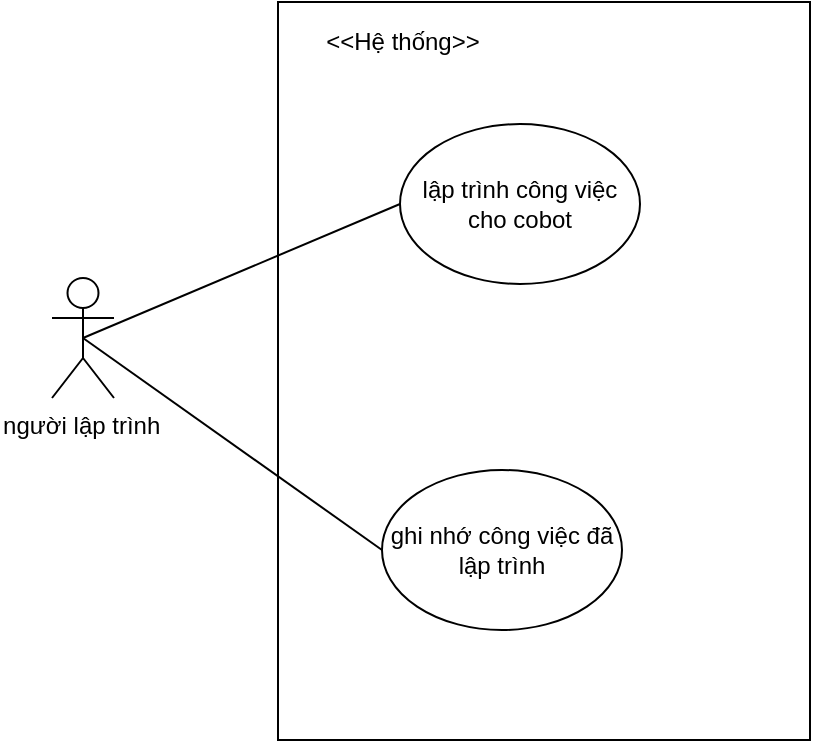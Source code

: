 <mxfile version="24.6.2" type="github" pages="8">
  <diagram name="Page-1" id="2YBvvXClWsGukQMizWep">
    <mxGraphModel dx="1605" dy="755" grid="0" gridSize="10" guides="1" tooltips="1" connect="1" arrows="1" fold="1" page="1" pageScale="1" pageWidth="850" pageHeight="1100" math="0" shadow="0">
      <root>
        <mxCell id="0" />
        <mxCell id="1" parent="0" />
        <mxCell id="hXjybL0jUk6PWmnpM2qI-4" value="người lập trình&amp;nbsp;" style="shape=umlActor;verticalLabelPosition=bottom;verticalAlign=top;html=1;outlineConnect=0;" parent="1" vertex="1">
          <mxGeometry x="65" y="382" width="31" height="60" as="geometry" />
        </mxCell>
        <mxCell id="hXjybL0jUk6PWmnpM2qI-5" value="" style="rounded=0;whiteSpace=wrap;html=1;align=center;" parent="1" vertex="1">
          <mxGeometry x="178" y="244" width="266" height="369" as="geometry" />
        </mxCell>
        <mxCell id="pYMw6zasPmkHcfH62pKC-2" value="lập trình công việc cho cobot" style="ellipse;whiteSpace=wrap;html=1;" parent="1" vertex="1">
          <mxGeometry x="239" y="305" width="120" height="80" as="geometry" />
        </mxCell>
        <mxCell id="pYMw6zasPmkHcfH62pKC-11" value="" style="endArrow=none;html=1;rounded=0;exitX=0.5;exitY=0.5;exitDx=0;exitDy=0;exitPerimeter=0;entryX=0;entryY=0.5;entryDx=0;entryDy=0;" parent="1" source="hXjybL0jUk6PWmnpM2qI-4" target="pYMw6zasPmkHcfH62pKC-2" edge="1">
          <mxGeometry width="50" height="50" relative="1" as="geometry">
            <mxPoint x="420" y="471" as="sourcePoint" />
            <mxPoint x="470" y="421" as="targetPoint" />
          </mxGeometry>
        </mxCell>
        <mxCell id="pjVCpqBAzNqDHtUQDjJY-2" value="ghi nhớ công việc đã lập trình" style="ellipse;whiteSpace=wrap;html=1;" parent="1" vertex="1">
          <mxGeometry x="230" y="478" width="120" height="80" as="geometry" />
        </mxCell>
        <mxCell id="27u2sb1nqppd5aEIrnes-1" value="&amp;lt;&amp;lt;Hệ thống&amp;gt;&amp;gt;" style="text;html=1;align=center;verticalAlign=middle;whiteSpace=wrap;rounded=0;" parent="1" vertex="1">
          <mxGeometry x="184" y="249" width="113" height="30" as="geometry" />
        </mxCell>
        <mxCell id="27u2sb1nqppd5aEIrnes-2" value="" style="endArrow=none;html=1;rounded=0;entryX=0;entryY=0.5;entryDx=0;entryDy=0;exitX=0.5;exitY=0.5;exitDx=0;exitDy=0;exitPerimeter=0;" parent="1" source="hXjybL0jUk6PWmnpM2qI-4" target="pjVCpqBAzNqDHtUQDjJY-2" edge="1">
          <mxGeometry width="50" height="50" relative="1" as="geometry">
            <mxPoint x="399" y="414" as="sourcePoint" />
            <mxPoint x="449" y="364" as="targetPoint" />
          </mxGeometry>
        </mxCell>
      </root>
    </mxGraphModel>
  </diagram>
  <diagram id="joWJ4uL3IOrhXwHJxvit" name="Trang-8">
    <mxGraphModel dx="1605" dy="755" grid="1" gridSize="10" guides="1" tooltips="1" connect="1" arrows="1" fold="1" page="1" pageScale="1" pageWidth="827" pageHeight="1169" math="0" shadow="0">
      <root>
        <mxCell id="0" />
        <mxCell id="1" parent="0" />
        <mxCell id="KI6iBdnNvnyT0c5WJ28N-1" value="" style="whiteSpace=wrap;html=1;aspect=fixed;" vertex="1" parent="1">
          <mxGeometry x="330" y="160" width="340" height="340" as="geometry" />
        </mxCell>
        <mxCell id="SLkCPVRlD4Z9t_Qmi3CV-1" value="Actor" style="shape=umlActor;verticalLabelPosition=bottom;verticalAlign=top;html=1;outlineConnect=0;" vertex="1" parent="1">
          <mxGeometry x="110" y="190" width="30" height="60" as="geometry" />
        </mxCell>
        <mxCell id="SLkCPVRlD4Z9t_Qmi3CV-2" value="Actor" style="shape=umlActor;verticalLabelPosition=bottom;verticalAlign=top;html=1;outlineConnect=0;" vertex="1" parent="1">
          <mxGeometry x="110" y="370" width="30" height="60" as="geometry" />
        </mxCell>
        <mxCell id="SLkCPVRlD4Z9t_Qmi3CV-3" value="Actor" style="shape=umlActor;verticalLabelPosition=bottom;verticalAlign=top;html=1;outlineConnect=0;" vertex="1" parent="1">
          <mxGeometry x="810" y="290" width="30" height="60" as="geometry" />
        </mxCell>
        <mxCell id="SLkCPVRlD4Z9t_Qmi3CV-4" value="" style="ellipse;whiteSpace=wrap;html=1;" vertex="1" parent="1">
          <mxGeometry x="380" y="360" width="120" height="80" as="geometry" />
        </mxCell>
        <mxCell id="SLkCPVRlD4Z9t_Qmi3CV-5" value="" style="ellipse;whiteSpace=wrap;html=1;" vertex="1" parent="1">
          <mxGeometry x="380" y="180" width="120" height="80" as="geometry" />
        </mxCell>
        <mxCell id="SLkCPVRlD4Z9t_Qmi3CV-6" value="" style="ellipse;whiteSpace=wrap;html=1;" vertex="1" parent="1">
          <mxGeometry x="520" y="280" width="120" height="80" as="geometry" />
        </mxCell>
        <mxCell id="SLkCPVRlD4Z9t_Qmi3CV-7" value="" style="endArrow=none;html=1;rounded=0;entryX=0;entryY=0.5;entryDx=0;entryDy=0;exitX=0.5;exitY=0.5;exitDx=0;exitDy=0;exitPerimeter=0;" edge="1" parent="1" source="SLkCPVRlD4Z9t_Qmi3CV-1" target="SLkCPVRlD4Z9t_Qmi3CV-5">
          <mxGeometry width="50" height="50" relative="1" as="geometry">
            <mxPoint x="390" y="410" as="sourcePoint" />
            <mxPoint x="440" y="360" as="targetPoint" />
          </mxGeometry>
        </mxCell>
      </root>
    </mxGraphModel>
  </diagram>
  <diagram id="SyeN9x70TTMNf2j8QBxe" name="Trang-2">
    <mxGraphModel grid="0" page="1" gridSize="10" guides="1" tooltips="1" connect="1" arrows="1" fold="1" pageScale="1" pageWidth="827" pageHeight="1169" math="0" shadow="0">
      <root>
        <mxCell id="0" />
        <mxCell id="1" parent="0" />
        <mxCell id="Lsvn1gXwGa5AXuedf-6m-18" style="edgeStyle=orthogonalEdgeStyle;rounded=0;orthogonalLoop=1;jettySize=auto;html=1;exitX=0.5;exitY=0.5;exitDx=0;exitDy=0;exitPerimeter=0;entryX=0;entryY=0.5;entryDx=0;entryDy=0;fontFamily=Helvetica;fontSize=12;fontColor=default;" parent="1" source="Lsvn1gXwGa5AXuedf-6m-1" target="Lsvn1gXwGa5AXuedf-6m-15" edge="1">
          <mxGeometry relative="1" as="geometry" />
        </mxCell>
        <mxCell id="Lsvn1gXwGa5AXuedf-6m-1" value="I/O device 1" style="shape=umlActor;verticalLabelPosition=bottom;verticalAlign=top;html=1;outlineConnect=0;" parent="1" vertex="1">
          <mxGeometry x="200" y="60" width="30" height="60" as="geometry" />
        </mxCell>
        <mxCell id="Lsvn1gXwGa5AXuedf-6m-20" style="edgeStyle=orthogonalEdgeStyle;rounded=0;orthogonalLoop=1;jettySize=auto;html=1;exitX=0.5;exitY=0.5;exitDx=0;exitDy=0;exitPerimeter=0;entryX=1;entryY=0.5;entryDx=0;entryDy=0;fontFamily=Helvetica;fontSize=12;fontColor=default;" parent="1" source="Lsvn1gXwGa5AXuedf-6m-2" target="Lsvn1gXwGa5AXuedf-6m-15" edge="1">
          <mxGeometry relative="1" as="geometry" />
        </mxCell>
        <mxCell id="Lsvn1gXwGa5AXuedf-6m-2" value="I/O device 3" style="shape=umlActor;verticalLabelPosition=bottom;verticalAlign=top;html=1;outlineConnect=0;" parent="1" vertex="1">
          <mxGeometry x="600" y="60" width="30" height="60" as="geometry" />
        </mxCell>
        <mxCell id="Lsvn1gXwGa5AXuedf-6m-19" style="edgeStyle=orthogonalEdgeStyle;rounded=0;orthogonalLoop=1;jettySize=auto;html=1;exitX=0.5;exitY=0.5;exitDx=0;exitDy=0;exitPerimeter=0;entryX=0.5;entryY=0;entryDx=0;entryDy=0;fontFamily=Helvetica;fontSize=12;fontColor=default;" parent="1" source="Lsvn1gXwGa5AXuedf-6m-3" target="Lsvn1gXwGa5AXuedf-6m-15" edge="1">
          <mxGeometry relative="1" as="geometry" />
        </mxCell>
        <mxCell id="Lsvn1gXwGa5AXuedf-6m-3" value="I/O device 2" style="shape=umlActor;verticalLabelPosition=bottom;verticalAlign=top;html=1;outlineConnect=0;" parent="1" vertex="1">
          <mxGeometry x="398.5" y="60" width="30" height="60" as="geometry" />
        </mxCell>
        <mxCell id="Lsvn1gXwGa5AXuedf-6m-25" style="edgeStyle=orthogonalEdgeStyle;rounded=0;orthogonalLoop=1;jettySize=auto;html=1;exitX=0.5;exitY=1;exitDx=0;exitDy=0;entryX=0.5;entryY=0;entryDx=0;entryDy=0;fontFamily=Helvetica;fontSize=12;fontColor=default;" parent="1" source="Lsvn1gXwGa5AXuedf-6m-5" target="Lsvn1gXwGa5AXuedf-6m-17" edge="1">
          <mxGeometry relative="1" as="geometry" />
        </mxCell>
        <mxCell id="Lsvn1gXwGa5AXuedf-6m-5" value="Hệ thống giao tiếp giữa cobot với ngưới người dùng" style="rounded=0;whiteSpace=wrap;html=1;" parent="1" vertex="1">
          <mxGeometry x="354" y="273" width="120" height="60" as="geometry" />
        </mxCell>
        <mxCell id="Lsvn1gXwGa5AXuedf-6m-9" value="cobot A" style="shape=umlActor;verticalLabelPosition=bottom;verticalAlign=top;html=1;outlineConnect=0;strokeColor=default;align=center;fontFamily=Helvetica;fontSize=12;fontColor=default;fillColor=default;" parent="1" vertex="1">
          <mxGeometry x="200" y="463" width="30" height="60" as="geometry" />
        </mxCell>
        <mxCell id="Lsvn1gXwGa5AXuedf-6m-11" value="cobot C" style="shape=umlActor;verticalLabelPosition=bottom;verticalAlign=top;html=1;outlineConnect=0;strokeColor=default;align=center;fontFamily=Helvetica;fontSize=12;fontColor=default;fillColor=default;" parent="1" vertex="1">
          <mxGeometry x="600" y="463" width="30" height="60" as="geometry" />
        </mxCell>
        <mxCell id="Lsvn1gXwGa5AXuedf-6m-12" value="cobot B" style="shape=umlActor;verticalLabelPosition=bottom;verticalAlign=top;html=1;outlineConnect=0;strokeColor=default;align=center;fontFamily=Helvetica;fontSize=12;fontColor=default;fillColor=default;" parent="1" vertex="1">
          <mxGeometry x="399" y="463" width="30" height="60" as="geometry" />
        </mxCell>
        <mxCell id="Lsvn1gXwGa5AXuedf-6m-14" value="user 1" style="shape=umlActor;verticalLabelPosition=bottom;verticalAlign=top;html=1;outlineConnect=0;strokeColor=default;align=center;fontFamily=Helvetica;fontSize=12;fontColor=default;fillColor=default;" parent="1" vertex="1">
          <mxGeometry x="150" y="273" width="30" height="60" as="geometry" />
        </mxCell>
        <mxCell id="Lsvn1gXwGa5AXuedf-6m-24" style="edgeStyle=orthogonalEdgeStyle;rounded=0;orthogonalLoop=1;jettySize=auto;html=1;exitX=0.5;exitY=1;exitDx=0;exitDy=0;entryX=0.5;entryY=0;entryDx=0;entryDy=0;fontFamily=Helvetica;fontSize=12;fontColor=default;" parent="1" source="Lsvn1gXwGa5AXuedf-6m-15" target="Lsvn1gXwGa5AXuedf-6m-5" edge="1">
          <mxGeometry relative="1" as="geometry" />
        </mxCell>
        <mxCell id="Lsvn1gXwGa5AXuedf-6m-15" value="hệ thống thu thập thông tin từ thiết bị ngoại vi" style="rounded=0;whiteSpace=wrap;html=1;strokeColor=default;align=center;verticalAlign=top;fontFamily=Helvetica;fontSize=12;fontColor=default;fillColor=default;" parent="1" vertex="1">
          <mxGeometry x="354" y="180" width="120" height="60" as="geometry" />
        </mxCell>
        <mxCell id="Lsvn1gXwGa5AXuedf-6m-30" style="edgeStyle=orthogonalEdgeStyle;rounded=0;orthogonalLoop=1;jettySize=auto;html=1;exitX=0.5;exitY=0.5;exitDx=0;exitDy=0;entryX=0;entryY=0.5;entryDx=0;entryDy=0;fontFamily=Helvetica;fontSize=12;fontColor=default;exitPerimeter=0;" parent="1" source="Lsvn1gXwGa5AXuedf-6m-14" target="Lsvn1gXwGa5AXuedf-6m-5" edge="1">
          <mxGeometry relative="1" as="geometry">
            <mxPoint x="275" y="303" as="sourcePoint" />
          </mxGeometry>
        </mxCell>
        <mxCell id="Lsvn1gXwGa5AXuedf-6m-26" style="edgeStyle=orthogonalEdgeStyle;rounded=0;orthogonalLoop=1;jettySize=auto;html=1;exitX=0.5;exitY=1;exitDx=0;exitDy=0;fontFamily=Helvetica;fontSize=12;fontColor=default;" parent="1" source="Lsvn1gXwGa5AXuedf-6m-17" target="Lsvn1gXwGa5AXuedf-6m-12" edge="1">
          <mxGeometry relative="1" as="geometry" />
        </mxCell>
        <mxCell id="Lsvn1gXwGa5AXuedf-6m-17" value="hệ thống điều khiển" style="rounded=0;whiteSpace=wrap;html=1;strokeColor=default;align=center;verticalAlign=top;fontFamily=Helvetica;fontSize=12;fontColor=default;fillColor=default;" parent="1" vertex="1">
          <mxGeometry x="354" y="365" width="120" height="30" as="geometry" />
        </mxCell>
        <mxCell id="Lsvn1gXwGa5AXuedf-6m-27" style="edgeStyle=orthogonalEdgeStyle;rounded=0;orthogonalLoop=1;jettySize=auto;html=1;exitX=1;exitY=0.5;exitDx=0;exitDy=0;entryX=0.5;entryY=0;entryDx=0;entryDy=0;entryPerimeter=0;fontFamily=Helvetica;fontSize=12;fontColor=default;" parent="1" source="Lsvn1gXwGa5AXuedf-6m-17" target="Lsvn1gXwGa5AXuedf-6m-11" edge="1">
          <mxGeometry relative="1" as="geometry" />
        </mxCell>
        <mxCell id="Lsvn1gXwGa5AXuedf-6m-28" style="edgeStyle=orthogonalEdgeStyle;rounded=0;orthogonalLoop=1;jettySize=auto;html=1;exitX=0;exitY=0.5;exitDx=0;exitDy=0;entryX=0.5;entryY=0;entryDx=0;entryDy=0;entryPerimeter=0;fontFamily=Helvetica;fontSize=12;fontColor=default;" parent="1" source="Lsvn1gXwGa5AXuedf-6m-17" target="Lsvn1gXwGa5AXuedf-6m-9" edge="1">
          <mxGeometry relative="1" as="geometry" />
        </mxCell>
        <mxCell id="Lsvn1gXwGa5AXuedf-6m-36" style="edgeStyle=orthogonalEdgeStyle;rounded=0;orthogonalLoop=1;jettySize=auto;html=1;exitX=1;exitY=0.5;exitDx=0;exitDy=0;fontFamily=Helvetica;fontSize=12;fontColor=default;entryX=0.5;entryY=0.5;entryDx=0;entryDy=0;entryPerimeter=0;" parent="1" source="Lsvn1gXwGa5AXuedf-6m-5" target="Lsvn1gXwGa5AXuedf-6m-34" edge="1">
          <mxGeometry relative="1" as="geometry">
            <mxPoint x="560" y="250" as="targetPoint" />
          </mxGeometry>
        </mxCell>
        <mxCell id="Lsvn1gXwGa5AXuedf-6m-34" value="super visor" style="shape=umlActor;verticalLabelPosition=bottom;verticalAlign=top;html=1;outlineConnect=0;strokeColor=default;align=center;fontFamily=Helvetica;fontSize=12;fontColor=default;fillColor=default;" parent="1" vertex="1">
          <mxGeometry x="690" y="273" width="30" height="60" as="geometry" />
        </mxCell>
        <mxCell id="KjtaIP1-FldGR7OD5_f2-1" value="lập trình cho cobot để thực hiện công việc" style="text;html=1;align=center;verticalAlign=middle;whiteSpace=wrap;rounded=0;" parent="1" vertex="1">
          <mxGeometry x="200" y="260" width="120" height="40" as="geometry" />
        </mxCell>
        <mxCell id="KjtaIP1-FldGR7OD5_f2-2" value="quan sát quá trình làm việc qua mô phỏng đồ họa máy tính" style="text;html=1;align=center;verticalAlign=middle;whiteSpace=wrap;rounded=0;" parent="1" vertex="1">
          <mxGeometry x="530" y="252.5" width="130" height="47.5" as="geometry" />
        </mxCell>
      </root>
    </mxGraphModel>
  </diagram>
  <diagram id="d6_xuZEXdSFlEhVOOhIp" name="Trang-3">
    <mxGraphModel dx="1092" dy="909" grid="0" gridSize="10" guides="1" tooltips="1" connect="1" arrows="1" fold="1" page="1" pageScale="1" pageWidth="827" pageHeight="1169" math="0" shadow="0">
      <root>
        <mxCell id="0" />
        <mxCell id="1" parent="0" />
        <mxCell id="jM--pEcSTE9YYBWYTcFJ-15" value="" style="dashed=1;rounded=0;whiteSpace=wrap;html=1;strokeColor=default;align=center;verticalAlign=top;fontFamily=Helvetica;fontSize=12;fontColor=default;fillColor=default;" parent="1" vertex="1">
          <mxGeometry x="243" y="92.5" width="337" height="447.5" as="geometry" />
        </mxCell>
        <mxCell id="X5rS_qIl-BVZxbtwSIIR-1" value="Khối&amp;nbsp;&lt;div&gt;phát hiện vật thể&lt;/div&gt;" style="rounded=1;whiteSpace=wrap;html=1;strokeColor=default;align=center;verticalAlign=top;fontFamily=Helvetica;fontSize=12;fontColor=default;fillColor=default;" parent="1" vertex="1">
          <mxGeometry x="21" y="180" width="120" height="60" as="geometry" />
        </mxCell>
        <mxCell id="jM--pEcSTE9YYBWYTcFJ-11" style="edgeStyle=orthogonalEdgeStyle;rounded=0;orthogonalLoop=1;jettySize=auto;html=1;entryX=0;entryY=0.25;entryDx=0;entryDy=0;fontFamily=Helvetica;fontSize=12;fontColor=default;" parent="1" target="jM--pEcSTE9YYBWYTcFJ-1" edge="1">
          <mxGeometry relative="1" as="geometry">
            <mxPoint x="570" y="187.5" as="sourcePoint" />
          </mxGeometry>
        </mxCell>
        <mxCell id="X5rS_qIl-BVZxbtwSIIR-2" value="Khối&lt;div&gt;&amp;nbsp;giao diện người dùng&lt;/div&gt;&lt;div&gt;(chọn vật thể, chọn hành động,...)&lt;/div&gt;" style="rounded=1;whiteSpace=wrap;html=1;strokeColor=default;align=center;verticalAlign=top;fontFamily=Helvetica;fontSize=12;fontColor=default;fillColor=default;" parent="1" vertex="1">
          <mxGeometry x="430" y="430" width="140" height="70" as="geometry" />
        </mxCell>
        <mxCell id="jM--pEcSTE9YYBWYTcFJ-14" style="edgeStyle=orthogonalEdgeStyle;rounded=0;orthogonalLoop=1;jettySize=auto;html=1;exitX=0;exitY=0.75;exitDx=0;exitDy=0;fontFamily=Helvetica;fontSize=12;fontColor=default;" parent="1" source="jM--pEcSTE9YYBWYTcFJ-1" edge="1">
          <mxGeometry relative="1" as="geometry">
            <mxPoint x="570" y="217.5" as="targetPoint" />
          </mxGeometry>
        </mxCell>
        <mxCell id="jM--pEcSTE9YYBWYTcFJ-1" value="Khối&lt;div&gt;framework&lt;/div&gt;" style="rounded=1;whiteSpace=wrap;html=1;strokeColor=default;align=center;verticalAlign=top;fontFamily=Helvetica;fontSize=12;fontColor=default;fillColor=default;" parent="1" vertex="1">
          <mxGeometry x="700" y="172.5" width="120" height="60" as="geometry" />
        </mxCell>
        <mxCell id="jM--pEcSTE9YYBWYTcFJ-4" value="database" style="shape=cylinder3;whiteSpace=wrap;html=1;boundedLbl=1;backgroundOutline=1;size=15;strokeColor=default;align=center;verticalAlign=top;fontFamily=Helvetica;fontSize=12;fontColor=default;fillColor=default;" parent="1" vertex="1">
          <mxGeometry x="280" y="410" width="70" height="90" as="geometry" />
        </mxCell>
        <mxCell id="jM--pEcSTE9YYBWYTcFJ-6" value="" style="endArrow=classic;html=1;rounded=0;fontFamily=Helvetica;fontSize=12;fontColor=default;exitX=1;exitY=0.5;exitDx=0;exitDy=0;entryX=0;entryY=0.5;entryDx=0;entryDy=0;" parent="1" source="X5rS_qIl-BVZxbtwSIIR-1" target="iYylK1XlQKqTyYbcOugN-1" edge="1">
          <mxGeometry width="50" height="50" relative="1" as="geometry">
            <mxPoint x="390" y="260" as="sourcePoint" />
            <mxPoint x="240" y="215" as="targetPoint" />
          </mxGeometry>
        </mxCell>
        <mxCell id="jM--pEcSTE9YYBWYTcFJ-18" value="kiểm tra&amp;nbsp;&lt;div&gt;thông tin vật thể&amp;nbsp;&lt;/div&gt;" style="text;html=1;align=center;verticalAlign=middle;whiteSpace=wrap;rounded=0;fontFamily=Helvetica;fontSize=12;fontColor=default;" parent="1" vertex="1">
          <mxGeometry x="340" y="310" width="46" height="80" as="geometry" />
        </mxCell>
        <mxCell id="jM--pEcSTE9YYBWYTcFJ-19" value="&lt;span style=&quot;text-wrap: nowrap;&quot;&gt;thông tin&lt;/span&gt;&lt;div style=&quot;text-wrap: nowrap;&quot;&gt;&amp;nbsp;của vật thể&lt;/div&gt;" style="text;html=1;align=center;verticalAlign=middle;whiteSpace=wrap;rounded=0;fontFamily=Helvetica;fontSize=12;fontColor=default;" parent="1" vertex="1">
          <mxGeometry x="172" y="180" width="60" height="30" as="geometry" />
        </mxCell>
        <mxCell id="jM--pEcSTE9YYBWYTcFJ-21" value="cập nhật&amp;nbsp;&lt;div&gt;thông tin&amp;nbsp; vật thể&lt;/div&gt;" style="text;html=1;align=center;verticalAlign=middle;whiteSpace=wrap;rounded=0;fontFamily=Helvetica;fontSize=12;fontColor=default;" parent="1" vertex="1">
          <mxGeometry x="250" y="310" width="36" height="80" as="geometry" />
        </mxCell>
        <mxCell id="jM--pEcSTE9YYBWYTcFJ-23" value="gọi api lập trình công việc cho cobot" style="text;html=1;align=center;verticalAlign=middle;whiteSpace=wrap;rounded=0;fontFamily=Helvetica;fontSize=12;fontColor=default;" parent="1" vertex="1">
          <mxGeometry x="583" y="147.5" width="90" height="40" as="geometry" />
        </mxCell>
        <mxCell id="jM--pEcSTE9YYBWYTcFJ-24" value="thực hiện vả trả về trạng thái qua api" style="text;html=1;align=center;verticalAlign=middle;whiteSpace=wrap;rounded=0;fontFamily=Helvetica;fontSize=12;fontColor=default;" parent="1" vertex="1">
          <mxGeometry x="578" y="222.5" width="100" height="50" as="geometry" />
        </mxCell>
        <mxCell id="iYylK1XlQKqTyYbcOugN-1" value="&lt;font style=&quot;font-size: 24px;&quot;&gt;Web server&lt;/font&gt;" style="rounded=1;whiteSpace=wrap;html=1;" parent="1" vertex="1">
          <mxGeometry x="276" y="130" width="294" height="160" as="geometry" />
        </mxCell>
        <mxCell id="iYylK1XlQKqTyYbcOugN-3" style="edgeStyle=orthogonalEdgeStyle;rounded=0;orthogonalLoop=1;jettySize=auto;html=1;exitX=0.75;exitY=0;exitDx=0;exitDy=0;entryX=0.881;entryY=1.007;entryDx=0;entryDy=0;entryPerimeter=0;" parent="1" source="X5rS_qIl-BVZxbtwSIIR-2" target="iYylK1XlQKqTyYbcOugN-1" edge="1">
          <mxGeometry relative="1" as="geometry" />
        </mxCell>
        <mxCell id="iYylK1XlQKqTyYbcOugN-4" style="edgeStyle=orthogonalEdgeStyle;rounded=0;orthogonalLoop=1;jettySize=auto;html=1;exitX=0.75;exitY=1;exitDx=0;exitDy=0;entryX=0.469;entryY=0.007;entryDx=0;entryDy=0;entryPerimeter=0;" parent="1" edge="1">
          <mxGeometry relative="1" as="geometry">
            <mxPoint x="460.84" y="290" as="sourcePoint" />
            <mxPoint x="460.0" y="430.49" as="targetPoint" />
          </mxGeometry>
        </mxCell>
        <mxCell id="iYylK1XlQKqTyYbcOugN-5" style="edgeStyle=orthogonalEdgeStyle;rounded=0;orthogonalLoop=1;jettySize=auto;html=1;exitX=0.145;exitY=0;exitDx=0;exitDy=4.35;exitPerimeter=0;entryX=0.048;entryY=0.999;entryDx=0;entryDy=0;entryPerimeter=0;" parent="1" source="jM--pEcSTE9YYBWYTcFJ-4" target="iYylK1XlQKqTyYbcOugN-1" edge="1">
          <mxGeometry relative="1" as="geometry" />
        </mxCell>
        <mxCell id="iYylK1XlQKqTyYbcOugN-7" value="lập trình công việc cho cobot" style="text;html=1;align=center;verticalAlign=middle;whiteSpace=wrap;rounded=0;" parent="1" vertex="1">
          <mxGeometry x="533" y="320.63" width="37" height="99.37" as="geometry" />
        </mxCell>
        <mxCell id="iYylK1XlQKqTyYbcOugN-9" value="" style="endArrow=classic;startArrow=classic;html=1;rounded=0;exitX=0.855;exitY=0;exitDx=0;exitDy=4.35;exitPerimeter=0;entryX=0.219;entryY=0.99;entryDx=0;entryDy=0;entryPerimeter=0;" parent="1" source="jM--pEcSTE9YYBWYTcFJ-4" target="iYylK1XlQKqTyYbcOugN-1" edge="1">
          <mxGeometry width="50" height="50" relative="1" as="geometry">
            <mxPoint x="390" y="310" as="sourcePoint" />
            <mxPoint x="440" y="260" as="targetPoint" />
          </mxGeometry>
        </mxCell>
        <mxCell id="iYylK1XlQKqTyYbcOugN-10" value="mô phỏng công việc" style="text;html=1;align=center;verticalAlign=middle;whiteSpace=wrap;rounded=0;" parent="1" vertex="1">
          <mxGeometry x="420" y="310" width="40" height="90" as="geometry" />
        </mxCell>
      </root>
    </mxGraphModel>
  </diagram>
  <diagram id="3jxI09Q2i96Octegjwy9" name="Trang-4">
    <mxGraphModel grid="1" page="1" gridSize="10" guides="1" tooltips="1" connect="1" arrows="1" fold="1" pageScale="1" pageWidth="827" pageHeight="1169" math="0" shadow="0">
      <root>
        <mxCell id="0" />
        <mxCell id="1" parent="0" />
        <mxCell id="CYQ4D0i1CC1c5s6kKIph-1" value="back end server" style="shape=umlLifeline;perimeter=lifelinePerimeter;whiteSpace=wrap;html=1;container=1;dropTarget=0;collapsible=0;recursiveResize=0;outlineConnect=0;portConstraint=eastwest;newEdgeStyle={&quot;curved&quot;:0,&quot;rounded&quot;:0};" vertex="1" parent="1">
          <mxGeometry x="460" y="50" width="100" height="547" as="geometry" />
        </mxCell>
        <mxCell id="CYQ4D0i1CC1c5s6kKIph-2" value="" style="html=1;points=[[0,0,0,0,5],[0,1,0,0,-5],[1,0,0,0,5],[1,1,0,0,-5]];perimeter=orthogonalPerimeter;outlineConnect=0;targetShapes=umlLifeline;portConstraint=eastwest;newEdgeStyle={&quot;curved&quot;:0,&quot;rounded&quot;:0};" vertex="1" parent="CYQ4D0i1CC1c5s6kKIph-1">
          <mxGeometry x="45" y="106" width="10" height="431" as="geometry" />
        </mxCell>
        <mxCell id="CYQ4D0i1CC1c5s6kKIph-3" value="" style="html=1;points=[[0,0,0,0,5],[0,1,0,0,-5],[1,0,0,0,5],[1,1,0,0,-5]];perimeter=orthogonalPerimeter;outlineConnect=0;targetShapes=umlLifeline;portConstraint=eastwest;newEdgeStyle={&quot;curved&quot;:0,&quot;rounded&quot;:0};" vertex="1" parent="CYQ4D0i1CC1c5s6kKIph-1">
          <mxGeometry x="50" y="189" width="10" height="40" as="geometry" />
        </mxCell>
        <mxCell id="CYQ4D0i1CC1c5s6kKIph-4" value="" style="html=1;verticalAlign=bottom;endArrow=block;curved=0;rounded=0;entryX=1;entryY=0;entryDx=0;entryDy=5;entryPerimeter=0;" edge="1" parent="CYQ4D0i1CC1c5s6kKIph-1" source="CYQ4D0i1CC1c5s6kKIph-2" target="CYQ4D0i1CC1c5s6kKIph-3">
          <mxGeometry width="80" relative="1" as="geometry">
            <mxPoint x="60" y="139" as="sourcePoint" />
            <mxPoint x="110" y="199" as="targetPoint" />
            <Array as="points">
              <mxPoint x="110" y="129" />
              <mxPoint x="110" y="194" />
            </Array>
          </mxGeometry>
        </mxCell>
        <mxCell id="CYQ4D0i1CC1c5s6kKIph-5" value="" style="shape=umlLifeline;perimeter=lifelinePerimeter;whiteSpace=wrap;html=1;container=1;dropTarget=0;collapsible=0;recursiveResize=0;outlineConnect=0;portConstraint=eastwest;newEdgeStyle={&quot;curved&quot;:0,&quot;rounded&quot;:0};participant=umlActor;" vertex="1" parent="1">
          <mxGeometry x="252" y="52" width="20" height="547" as="geometry" />
        </mxCell>
        <mxCell id="CYQ4D0i1CC1c5s6kKIph-6" value="" style="html=1;points=[[0,0,0,0,5],[0,1,0,0,-5],[1,0,0,0,5],[1,1,0,0,-5]];perimeter=orthogonalPerimeter;outlineConnect=0;targetShapes=umlLifeline;portConstraint=eastwest;newEdgeStyle={&quot;curved&quot;:0,&quot;rounded&quot;:0};" vertex="1" parent="CYQ4D0i1CC1c5s6kKIph-5">
          <mxGeometry x="5" y="104" width="10" height="431" as="geometry" />
        </mxCell>
        <mxCell id="CYQ4D0i1CC1c5s6kKIph-7" value="I/O device" style="text;html=1;align=center;verticalAlign=middle;whiteSpace=wrap;rounded=0;" vertex="1" parent="1">
          <mxGeometry x="232" y="27" width="60" height="30" as="geometry" />
        </mxCell>
        <mxCell id="CYQ4D0i1CC1c5s6kKIph-8" value="cơ sở dữ liệu" style="shape=umlLifeline;perimeter=lifelinePerimeter;whiteSpace=wrap;html=1;container=1;dropTarget=0;collapsible=0;recursiveResize=0;outlineConnect=0;portConstraint=eastwest;newEdgeStyle={&quot;curved&quot;:0,&quot;rounded&quot;:0};" vertex="1" parent="1">
          <mxGeometry x="604" y="50" width="100" height="466" as="geometry" />
        </mxCell>
        <mxCell id="CYQ4D0i1CC1c5s6kKIph-9" value="" style="html=1;points=[[0,0,0,0,5],[0,1,0,0,-5],[1,0,0,0,5],[1,1,0,0,-5]];perimeter=orthogonalPerimeter;outlineConnect=0;targetShapes=umlLifeline;portConstraint=eastwest;newEdgeStyle={&quot;curved&quot;:0,&quot;rounded&quot;:0};" vertex="1" parent="CYQ4D0i1CC1c5s6kKIph-8">
          <mxGeometry x="45" y="376" width="10" height="80" as="geometry" />
        </mxCell>
        <mxCell id="CYQ4D0i1CC1c5s6kKIph-10" value="thông báo phát&lt;div&gt;&amp;nbsp;hiện vật thể&lt;/div&gt;" style="html=1;verticalAlign=bottom;endArrow=open;dashed=1;endSize=8;curved=0;rounded=0;" edge="1" parent="1" target="CYQ4D0i1CC1c5s6kKIph-19">
          <mxGeometry relative="1" as="geometry">
            <mxPoint x="505" y="557" as="sourcePoint" />
            <mxPoint x="355" y="557" as="targetPoint" />
          </mxGeometry>
        </mxCell>
        <mxCell id="CYQ4D0i1CC1c5s6kKIph-11" value="lưu vào cơ sở dữ liệu" style="html=1;verticalAlign=bottom;endArrow=block;curved=0;rounded=0;" edge="1" parent="1" target="CYQ4D0i1CC1c5s6kKIph-9">
          <mxGeometry width="80" relative="1" as="geometry">
            <mxPoint x="515" y="436" as="sourcePoint" />
            <mxPoint x="685" y="436" as="targetPoint" />
          </mxGeometry>
        </mxCell>
        <mxCell id="CYQ4D0i1CC1c5s6kKIph-12" value="lưu thành công" style="html=1;verticalAlign=bottom;endArrow=open;dashed=1;endSize=8;curved=0;rounded=0;" edge="1" parent="1" source="CYQ4D0i1CC1c5s6kKIph-9">
          <mxGeometry relative="1" as="geometry">
            <mxPoint x="685" y="491" as="sourcePoint" />
            <mxPoint x="515" y="491" as="targetPoint" />
          </mxGeometry>
        </mxCell>
        <mxCell id="CYQ4D0i1CC1c5s6kKIph-13" value="trình duyệt" style="shape=umlLifeline;perimeter=lifelinePerimeter;whiteSpace=wrap;html=1;container=1;dropTarget=0;collapsible=0;recursiveResize=0;outlineConnect=0;portConstraint=eastwest;newEdgeStyle={&quot;curved&quot;:0,&quot;rounded&quot;:0};" vertex="1" parent="1">
          <mxGeometry x="341" y="50" width="100" height="547" as="geometry" />
        </mxCell>
        <mxCell id="CYQ4D0i1CC1c5s6kKIph-14" value="kiểm tra&amp;nbsp;&lt;div&gt;hợp lệ&lt;/div&gt;" style="text;html=1;align=center;verticalAlign=middle;whiteSpace=wrap;rounded=0;" vertex="1" parent="1">
          <mxGeometry x="550" y="189" width="100" height="30" as="geometry" />
        </mxCell>
        <mxCell id="CYQ4D0i1CC1c5s6kKIph-15" value="" style="group" vertex="1" connectable="0" parent="1">
          <mxGeometry x="510" y="316" width="40" height="80" as="geometry" />
        </mxCell>
        <mxCell id="CYQ4D0i1CC1c5s6kKIph-16" value="" style="html=1;points=[[0,0,0,0,5],[0,1,0,0,-5],[1,0,0,0,5],[1,1,0,0,-5]];perimeter=orthogonalPerimeter;outlineConnect=0;targetShapes=umlLifeline;portConstraint=eastwest;newEdgeStyle={&quot;curved&quot;:0,&quot;rounded&quot;:0};" vertex="1" parent="CYQ4D0i1CC1c5s6kKIph-15">
          <mxGeometry y="43.8" width="6.67" height="36.2" as="geometry" />
        </mxCell>
        <mxCell id="CYQ4D0i1CC1c5s6kKIph-17" value="" style="html=1;verticalAlign=bottom;endArrow=block;curved=0;rounded=0;entryX=1;entryY=0;entryDx=0;entryDy=5;entryPerimeter=0;" edge="1" parent="1" source="CYQ4D0i1CC1c5s6kKIph-2" target="CYQ4D0i1CC1c5s6kKIph-16">
          <mxGeometry width="80" relative="1" as="geometry">
            <mxPoint x="520" y="316" as="sourcePoint" />
            <mxPoint x="550" y="367.1" as="targetPoint" />
            <Array as="points">
              <mxPoint x="550" y="316" />
              <mxPoint x="550" y="363.45" />
            </Array>
          </mxGeometry>
        </mxCell>
        <mxCell id="CYQ4D0i1CC1c5s6kKIph-18" value="tiếp tục đợi" style="text;html=1;align=center;verticalAlign=middle;resizable=0;points=[];autosize=1;strokeColor=none;fillColor=none;" vertex="1" parent="1">
          <mxGeometry x="550" y="329" width="80" height="30" as="geometry" />
        </mxCell>
        <mxCell id="CYQ4D0i1CC1c5s6kKIph-19" value="" style="html=1;points=[[0,0,0,0,5],[0,1,0,0,-5],[1,0,0,0,5],[1,1,0,0,-5]];perimeter=orthogonalPerimeter;outlineConnect=0;targetShapes=umlLifeline;portConstraint=eastwest;newEdgeStyle={&quot;curved&quot;:0,&quot;rounded&quot;:0};" vertex="1" parent="1">
          <mxGeometry x="386" y="154" width="10" height="432" as="geometry" />
        </mxCell>
        <mxCell id="CYQ4D0i1CC1c5s6kKIph-20" value="" style="group" vertex="1" connectable="0" parent="1">
          <mxGeometry x="270" y="130" width="117" height="30" as="geometry" />
        </mxCell>
        <mxCell id="CYQ4D0i1CC1c5s6kKIph-21" value="" style="html=1;verticalAlign=bottom;endArrow=block;curved=0;rounded=0;exitX=1;exitY=0;exitDx=0;exitDy=5;exitPerimeter=0;entryX=0;entryY=0;entryDx=0;entryDy=5;entryPerimeter=0;" edge="1" parent="CYQ4D0i1CC1c5s6kKIph-20" source="CYQ4D0i1CC1c5s6kKIph-6" target="CYQ4D0i1CC1c5s6kKIph-2">
          <mxGeometry width="80" relative="1" as="geometry">
            <mxPoint x="-123" y="29" as="sourcePoint" />
            <mxPoint x="277" y="29" as="targetPoint" />
          </mxGeometry>
        </mxCell>
        <mxCell id="CYQ4D0i1CC1c5s6kKIph-22" value="&lt;span style=&quot;font-size: 11px; text-wrap: nowrap; background-color: rgb(255, 255, 255);&quot;&gt;gọi&amp;nbsp; API phát hiện&amp;nbsp;&lt;/span&gt;&lt;div style=&quot;font-size: 11px; text-wrap: nowrap;&quot;&gt;và gửi thông tin vật thể&lt;/div&gt;" style="text;html=1;align=center;verticalAlign=middle;whiteSpace=wrap;rounded=0;" vertex="1" parent="CYQ4D0i1CC1c5s6kKIph-20">
          <mxGeometry width="117" height="30" as="geometry" />
        </mxCell>
        <mxCell id="CYQ4D0i1CC1c5s6kKIph-23" value="" style="group" vertex="1" connectable="0" parent="1">
          <mxGeometry x="140" y="306.5" width="540" height="270.5" as="geometry" />
        </mxCell>
        <mxCell id="CYQ4D0i1CC1c5s6kKIph-24" value="kết quả kiểm tra dữ liệu gửi vào&amp;nbsp;" style="shape=umlFrame;whiteSpace=wrap;html=1;pointerEvents=0;width=100;height=33;" vertex="1" parent="CYQ4D0i1CC1c5s6kKIph-23">
          <mxGeometry width="540.0" height="270.5" as="geometry" />
        </mxCell>
        <mxCell id="CYQ4D0i1CC1c5s6kKIph-25" value="[không hợp lệ]" style="text;html=1;align=center;verticalAlign=middle;whiteSpace=wrap;rounded=0;" vertex="1" parent="CYQ4D0i1CC1c5s6kKIph-23">
          <mxGeometry x="7.5" y="55.61" width="81.5" height="19.21" as="geometry" />
        </mxCell>
        <mxCell id="CYQ4D0i1CC1c5s6kKIph-26" value="[hợp lệ]" style="text;html=1;align=center;verticalAlign=middle;whiteSpace=wrap;rounded=0;" vertex="1" parent="CYQ4D0i1CC1c5s6kKIph-23">
          <mxGeometry x="25.75" y="101.947" width="45.0" height="19.207" as="geometry" />
        </mxCell>
        <mxCell id="CYQ4D0i1CC1c5s6kKIph-27" value="" style="endArrow=none;dashed=1;html=1;rounded=0;entryX=1.005;entryY=0.245;entryDx=0;entryDy=0;entryPerimeter=0;exitX=-0.004;exitY=0.239;exitDx=0;exitDy=0;exitPerimeter=0;" edge="1" parent="CYQ4D0i1CC1c5s6kKIph-23">
          <mxGeometry width="50" height="50" relative="1" as="geometry">
            <mxPoint x="-2.16" y="94.649" as="sourcePoint" />
            <mxPoint x="542.7" y="96.273" as="targetPoint" />
          </mxGeometry>
        </mxCell>
      </root>
    </mxGraphModel>
  </diagram>
  <diagram id="I5tH3id4joCkIkXluRM0" name="Trang-5">
    <mxGraphModel grid="1" page="1" gridSize="10" guides="1" tooltips="1" connect="1" arrows="1" fold="1" pageScale="1" pageWidth="827" pageHeight="1169" math="0" shadow="0">
      <root>
        <mxCell id="0" />
        <mxCell id="1" parent="0" />
        <mxCell id="mamIfz-7bYxAlrwz5XAG-1" value="" style="shape=umlLifeline;perimeter=lifelinePerimeter;whiteSpace=wrap;html=1;container=1;dropTarget=0;collapsible=0;recursiveResize=0;outlineConnect=0;portConstraint=eastwest;newEdgeStyle={&quot;curved&quot;:0,&quot;rounded&quot;:0};participant=umlActor;" vertex="1" parent="1">
          <mxGeometry x="180" y="50" width="20" height="190" as="geometry" />
        </mxCell>
        <mxCell id="mamIfz-7bYxAlrwz5XAG-2" value="" style="html=1;points=[[0,0,0,0,5],[0,1,0,0,-5],[1,0,0,0,5],[1,1,0,0,-5]];perimeter=orthogonalPerimeter;outlineConnect=0;targetShapes=umlLifeline;portConstraint=eastwest;newEdgeStyle={&quot;curved&quot;:0,&quot;rounded&quot;:0};" vertex="1" parent="mamIfz-7bYxAlrwz5XAG-1">
          <mxGeometry x="5" y="105" width="10" height="75" as="geometry" />
        </mxCell>
        <mxCell id="mamIfz-7bYxAlrwz5XAG-3" value="trình duyệt" style="shape=umlLifeline;perimeter=lifelinePerimeter;whiteSpace=wrap;html=1;container=1;dropTarget=0;collapsible=0;recursiveResize=0;outlineConnect=0;portConstraint=eastwest;newEdgeStyle={&quot;curved&quot;:0,&quot;rounded&quot;:0};" vertex="1" parent="1">
          <mxGeometry x="258" y="50" width="100" height="300" as="geometry" />
        </mxCell>
        <mxCell id="mamIfz-7bYxAlrwz5XAG-4" value="" style="html=1;points=[[0,0,0,0,5],[0,1,0,0,-5],[1,0,0,0,5],[1,1,0,0,-5]];perimeter=orthogonalPerimeter;outlineConnect=0;targetShapes=umlLifeline;portConstraint=eastwest;newEdgeStyle={&quot;curved&quot;:0,&quot;rounded&quot;:0};" vertex="1" parent="mamIfz-7bYxAlrwz5XAG-3">
          <mxGeometry x="45" y="165" width="10" height="120" as="geometry" />
        </mxCell>
        <mxCell id="mamIfz-7bYxAlrwz5XAG-5" value="Cobot framework" style="shape=umlLifeline;perimeter=lifelinePerimeter;whiteSpace=wrap;html=1;container=1;dropTarget=0;collapsible=0;recursiveResize=0;outlineConnect=0;portConstraint=eastwest;newEdgeStyle={&quot;curved&quot;:0,&quot;rounded&quot;:0};" vertex="1" parent="1">
          <mxGeometry x="584" y="50" width="100" height="380" as="geometry" />
        </mxCell>
        <mxCell id="mamIfz-7bYxAlrwz5XAG-6" value="" style="html=1;points=[[0,0,0,0,5],[0,1,0,0,-5],[1,0,0,0,5],[1,1,0,0,-5]];perimeter=orthogonalPerimeter;outlineConnect=0;targetShapes=umlLifeline;portConstraint=eastwest;newEdgeStyle={&quot;curved&quot;:0,&quot;rounded&quot;:0};" vertex="1" parent="mamIfz-7bYxAlrwz5XAG-5">
          <mxGeometry x="45" y="311" width="10" height="54" as="geometry" />
        </mxCell>
        <mxCell id="mamIfz-7bYxAlrwz5XAG-7" value="&lt;span style=&quot;font-weight: normal;&quot;&gt;User&lt;/span&gt;" style="text;align=center;fontStyle=1;verticalAlign=middle;spacingLeft=3;spacingRight=3;strokeColor=none;rotatable=0;points=[[0,0.5],[1,0.5]];portConstraint=eastwest;html=1;" vertex="1" parent="1">
          <mxGeometry x="150" y="27" width="80" height="26" as="geometry" />
        </mxCell>
        <mxCell id="mamIfz-7bYxAlrwz5XAG-8" value="mở ứng dụng&lt;div&gt;&amp;nbsp;trên trình duyệt&amp;nbsp;&lt;/div&gt;" style="html=1;verticalAlign=bottom;startArrow=oval;startFill=1;endArrow=block;startSize=8;curved=0;rounded=0;" edge="1" parent="1">
          <mxGeometry width="60" relative="1" as="geometry">
            <mxPoint x="100" y="160" as="sourcePoint" />
            <mxPoint x="190" y="160" as="targetPoint" />
          </mxGeometry>
        </mxCell>
        <mxCell id="mamIfz-7bYxAlrwz5XAG-9" value="lập trình công&lt;div&gt;&amp;nbsp;việc cho cobot&lt;/div&gt;" style="html=1;verticalAlign=bottom;endArrow=block;curved=0;rounded=0;" edge="1" parent="1" target="mamIfz-7bYxAlrwz5XAG-4">
          <mxGeometry width="80" relative="1" as="geometry">
            <mxPoint x="195" y="228.5" as="sourcePoint" />
            <mxPoint x="345" y="228.5" as="targetPoint" />
          </mxGeometry>
        </mxCell>
        <mxCell id="mamIfz-7bYxAlrwz5XAG-10" value="gọi các API để lấy dữ liệu" style="html=1;verticalAlign=bottom;endArrow=block;curved=0;rounded=0;" edge="1" parent="1" source="mamIfz-7bYxAlrwz5XAG-4" target="mamIfz-7bYxAlrwz5XAG-18">
          <mxGeometry width="80" relative="1" as="geometry">
            <mxPoint x="355" y="329.5" as="sourcePoint" />
            <mxPoint x="505" y="329.5" as="targetPoint" />
          </mxGeometry>
        </mxCell>
        <mxCell id="mamIfz-7bYxAlrwz5XAG-11" value="gọi hành động&lt;div&gt;&amp;nbsp;được yêu cầu&lt;/div&gt;" style="html=1;verticalAlign=bottom;endArrow=block;curved=0;rounded=0;" edge="1" parent="1">
          <mxGeometry width="80" relative="1" as="geometry">
            <mxPoint x="468" y="364.0" as="sourcePoint" />
            <mxPoint x="629" y="364.0" as="targetPoint" />
          </mxGeometry>
        </mxCell>
        <mxCell id="mamIfz-7bYxAlrwz5XAG-12" value="trả về dữ liệu chuỗi&amp;nbsp;&lt;div&gt;hành động và vật thể&lt;/div&gt;" style="html=1;verticalAlign=bottom;endArrow=open;dashed=1;endSize=8;curved=0;rounded=0;" edge="1" parent="1">
          <mxGeometry relative="1" as="geometry">
            <mxPoint x="629" y="410" as="sourcePoint" />
            <mxPoint x="468" y="410" as="targetPoint" />
          </mxGeometry>
        </mxCell>
        <mxCell id="mamIfz-7bYxAlrwz5XAG-13" value="" style="group" vertex="1" connectable="0" parent="1">
          <mxGeometry x="515" y="529" width="360" height="31.5" as="geometry" />
        </mxCell>
        <mxCell id="mamIfz-7bYxAlrwz5XAG-14" value="&lt;span style=&quot;font-size: 11px; text-wrap: nowrap; background-color: rgb(255, 255, 255);&quot;&gt;cập nhật lại&lt;/span&gt;&lt;div style=&quot;font-size: 11px; text-wrap: nowrap;&quot;&gt;&amp;nbsp;thông tin vật thể&lt;/div&gt;" style="text;html=1;align=center;verticalAlign=middle;whiteSpace=wrap;rounded=0;" vertex="1" parent="mamIfz-7bYxAlrwz5XAG-13">
          <mxGeometry x="-45" width="90" height="30" as="geometry" />
        </mxCell>
        <mxCell id="mamIfz-7bYxAlrwz5XAG-15" value="cơ sở dữ liệu" style="shape=umlLifeline;perimeter=lifelinePerimeter;whiteSpace=wrap;html=1;container=1;dropTarget=0;collapsible=0;recursiveResize=0;outlineConnect=0;portConstraint=eastwest;newEdgeStyle={&quot;curved&quot;:0,&quot;rounded&quot;:0};" vertex="1" parent="1">
          <mxGeometry x="747" y="50" width="100" height="540" as="geometry" />
        </mxCell>
        <mxCell id="mamIfz-7bYxAlrwz5XAG-16" value="" style="html=1;points=[[0,0,0,0,5],[0,1,0,0,-5],[1,0,0,0,5],[1,1,0,0,-5]];perimeter=orthogonalPerimeter;outlineConnect=0;targetShapes=umlLifeline;portConstraint=eastwest;newEdgeStyle={&quot;curved&quot;:0,&quot;rounded&quot;:0};" vertex="1" parent="mamIfz-7bYxAlrwz5XAG-15">
          <mxGeometry x="45" y="395" width="10" height="126" as="geometry" />
        </mxCell>
        <mxCell id="mamIfz-7bYxAlrwz5XAG-17" value="back end server" style="shape=umlLifeline;perimeter=lifelinePerimeter;whiteSpace=wrap;html=1;container=1;dropTarget=0;collapsible=0;recursiveResize=0;outlineConnect=0;portConstraint=eastwest;newEdgeStyle={&quot;curved&quot;:0,&quot;rounded&quot;:0};" vertex="1" parent="1">
          <mxGeometry x="413" y="50" width="100" height="680" as="geometry" />
        </mxCell>
        <mxCell id="mamIfz-7bYxAlrwz5XAG-18" value="" style="html=1;points=[[0,0,0,0,5],[0,1,0,0,-5],[1,0,0,0,5],[1,1,0,0,-5]];perimeter=orthogonalPerimeter;outlineConnect=0;targetShapes=umlLifeline;portConstraint=eastwest;newEdgeStyle={&quot;curved&quot;:0,&quot;rounded&quot;:0};" vertex="1" parent="mamIfz-7bYxAlrwz5XAG-17">
          <mxGeometry x="45" y="277" width="10" height="388" as="geometry" />
        </mxCell>
        <mxCell id="mamIfz-7bYxAlrwz5XAG-19" value="gửi API lập trình&lt;div&gt;&amp;nbsp;công việc cho cobot&lt;/div&gt;" style="html=1;verticalAlign=bottom;endArrow=block;curved=0;rounded=0;" edge="1" parent="1" source="mamIfz-7bYxAlrwz5XAG-18" target="mamIfz-7bYxAlrwz5XAG-23">
          <mxGeometry width="80" relative="1" as="geometry">
            <mxPoint x="550" y="675" as="sourcePoint" />
            <mxPoint x="630" y="675" as="targetPoint" />
          </mxGeometry>
        </mxCell>
        <mxCell id="mamIfz-7bYxAlrwz5XAG-20" value="đợi công&amp;nbsp;&lt;div&gt;việc tiếp theo&lt;/div&gt;" style="html=1;verticalAlign=bottom;endArrow=open;dashed=1;endSize=8;curved=0;rounded=0;exitX=0;exitY=1;exitDx=0;exitDy=-5;exitPerimeter=0;" edge="1" parent="1" source="mamIfz-7bYxAlrwz5XAG-23" target="mamIfz-7bYxAlrwz5XAG-18">
          <mxGeometry relative="1" as="geometry">
            <mxPoint x="1017" y="686" as="sourcePoint" />
            <mxPoint x="515" y="686" as="targetPoint" />
          </mxGeometry>
        </mxCell>
        <mxCell id="mamIfz-7bYxAlrwz5XAG-21" value="" style="group" vertex="1" connectable="0" parent="1">
          <mxGeometry x="883" y="27" width="60" height="973" as="geometry" />
        </mxCell>
        <mxCell id="mamIfz-7bYxAlrwz5XAG-22" value="" style="shape=umlLifeline;perimeter=lifelinePerimeter;whiteSpace=wrap;html=1;container=1;dropTarget=0;collapsible=0;recursiveResize=0;outlineConnect=0;portConstraint=eastwest;newEdgeStyle={&quot;curved&quot;:0,&quot;rounded&quot;:0};participant=umlActor;" vertex="1" parent="mamIfz-7bYxAlrwz5XAG-21">
          <mxGeometry x="20" y="23" width="20" height="657" as="geometry" />
        </mxCell>
        <mxCell id="mamIfz-7bYxAlrwz5XAG-23" value="" style="html=1;points=[[0,0,0,0,5],[0,1,0,0,-5],[1,0,0,0,5],[1,1,0,0,-5]];perimeter=orthogonalPerimeter;outlineConnect=0;targetShapes=umlLifeline;portConstraint=eastwest;newEdgeStyle={&quot;curved&quot;:0,&quot;rounded&quot;:0};" vertex="1" parent="mamIfz-7bYxAlrwz5XAG-22">
          <mxGeometry x="5" y="565" width="10" height="80" as="geometry" />
        </mxCell>
        <mxCell id="mamIfz-7bYxAlrwz5XAG-24" value="cobot" style="text;html=1;align=center;verticalAlign=middle;whiteSpace=wrap;rounded=0;" vertex="1" parent="mamIfz-7bYxAlrwz5XAG-21">
          <mxGeometry width="60" height="30" as="geometry" />
        </mxCell>
        <mxCell id="mamIfz-7bYxAlrwz5XAG-25" value="" style="html=1;verticalAlign=bottom;endArrow=block;curved=0;rounded=0;entryX=0;entryY=0;entryDx=0;entryDy=5;entryPerimeter=0;" edge="1" parent="1" source="mamIfz-7bYxAlrwz5XAG-18" target="mamIfz-7bYxAlrwz5XAG-16">
          <mxGeometry width="80" relative="1" as="geometry">
            <mxPoint x="515" y="447" as="sourcePoint" />
            <mxPoint x="875" y="447" as="targetPoint" />
          </mxGeometry>
        </mxCell>
        <mxCell id="mamIfz-7bYxAlrwz5XAG-26" value="" style="html=1;verticalAlign=bottom;endArrow=open;dashed=1;endSize=8;curved=0;rounded=0;" edge="1" parent="1" source="mamIfz-7bYxAlrwz5XAG-16" target="mamIfz-7bYxAlrwz5XAG-18">
          <mxGeometry relative="1" as="geometry">
            <mxPoint x="875.0" y="495.5" as="sourcePoint" />
            <mxPoint x="695" y="495.5" as="targetPoint" />
          </mxGeometry>
        </mxCell>
        <mxCell id="mamIfz-7bYxAlrwz5XAG-27" value="trả về vật dữ liệu vật thể" style="text;html=1;align=center;verticalAlign=middle;whiteSpace=wrap;rounded=0;" vertex="1" parent="1">
          <mxGeometry x="700" y="480" width="82.963" height="30" as="geometry" />
        </mxCell>
        <mxCell id="mamIfz-7bYxAlrwz5XAG-28" value="&lt;span style=&quot;font-size: 11px; text-wrap: nowrap; background-color: rgb(255, 255, 255);&quot;&gt;tìm kiếm dữ liệu vật&lt;/span&gt;&lt;div style=&quot;font-size: 11px; text-wrap: nowrap;&quot;&gt;&amp;nbsp;thể trong cơ sở dữ liệu&lt;/div&gt;" style="text;html=1;align=center;verticalAlign=middle;whiteSpace=wrap;rounded=0;" vertex="1" parent="1">
          <mxGeometry x="480" y="420" width="110" height="30" as="geometry" />
        </mxCell>
        <mxCell id="mamIfz-7bYxAlrwz5XAG-29" value="" style="html=1;verticalAlign=bottom;endArrow=block;curved=0;rounded=0;labelPosition=center;verticalLabelPosition=top;align=center;" edge="1" parent="1">
          <mxGeometry width="80" relative="1" as="geometry">
            <mxPoint x="468" y="561" as="sourcePoint" />
            <mxPoint x="792" y="561" as="targetPoint" />
          </mxGeometry>
        </mxCell>
      </root>
    </mxGraphModel>
  </diagram>
  <diagram id="3DQnriGytHjFlAAhEmlF" name="Trang-7">
    <mxGraphModel dx="896" dy="406" grid="0" gridSize="10" guides="1" tooltips="1" connect="1" arrows="1" fold="1" page="1" pageScale="1" pageWidth="3300" pageHeight="4681" math="0" shadow="0">
      <root>
        <mxCell id="0" />
        <mxCell id="1" parent="0" />
        <mxCell id="YHfyKcRVzjXOSbbcMEOw-1" value="App" style="swimlane;whiteSpace=wrap;html=1;" vertex="1" parent="1">
          <mxGeometry x="507" y="209" width="120" height="75" as="geometry" />
        </mxCell>
        <mxCell id="YHfyKcRVzjXOSbbcMEOw-3" value="- API" style="text;html=1;align=center;verticalAlign=middle;resizable=0;points=[];autosize=1;strokeColor=none;fillColor=none;" vertex="1" parent="YHfyKcRVzjXOSbbcMEOw-1">
          <mxGeometry y="49" width="44" height="26" as="geometry" />
        </mxCell>
        <mxCell id="YHfyKcRVzjXOSbbcMEOw-2" value="- Name" style="text;html=1;align=center;verticalAlign=middle;resizable=0;points=[];autosize=1;strokeColor=none;fillColor=none;" vertex="1" parent="YHfyKcRVzjXOSbbcMEOw-1">
          <mxGeometry y="23" width="57" height="26" as="geometry" />
        </mxCell>
        <mxCell id="YHfyKcRVzjXOSbbcMEOw-4" value="API" style="swimlane;whiteSpace=wrap;html=1;" vertex="1" parent="1">
          <mxGeometry x="792" y="242" width="144" height="72" as="geometry" />
        </mxCell>
        <mxCell id="YHfyKcRVzjXOSbbcMEOw-5" value="- Name" style="text;html=1;align=center;verticalAlign=middle;resizable=0;points=[];autosize=1;strokeColor=none;fillColor=none;" vertex="1" parent="YHfyKcRVzjXOSbbcMEOw-4">
          <mxGeometry y="22" width="57" height="26" as="geometry" />
        </mxCell>
        <mxCell id="YHfyKcRVzjXOSbbcMEOw-6" value="- Input" style="text;html=1;align=center;verticalAlign=middle;resizable=0;points=[];autosize=1;strokeColor=none;fillColor=none;" vertex="1" parent="YHfyKcRVzjXOSbbcMEOw-4">
          <mxGeometry y="48" width="52" height="26" as="geometry" />
        </mxCell>
        <mxCell id="YHfyKcRVzjXOSbbcMEOw-7" value="" style="endArrow=classic;html=1;rounded=0;exitX=0;exitY=0.75;exitDx=0;exitDy=0;entryX=1;entryY=0.75;entryDx=0;entryDy=0;" edge="1" parent="1" source="YHfyKcRVzjXOSbbcMEOw-4" target="YHfyKcRVzjXOSbbcMEOw-1">
          <mxGeometry width="50" height="50" relative="1" as="geometry">
            <mxPoint x="683" y="350" as="sourcePoint" />
            <mxPoint x="733" y="300" as="targetPoint" />
          </mxGeometry>
        </mxCell>
        <mxCell id="_j-t6tiQvIaDOrd4Mz6_-2" value="1" style="text;html=1;align=center;verticalAlign=middle;whiteSpace=wrap;rounded=0;" vertex="1" parent="1">
          <mxGeometry x="627" y="247" width="31" height="19" as="geometry" />
        </mxCell>
        <mxCell id="_j-t6tiQvIaDOrd4Mz6_-3" value="n" style="text;html=1;align=center;verticalAlign=middle;whiteSpace=wrap;rounded=0;" vertex="1" parent="1">
          <mxGeometry x="766" y="275" width="30" height="21" as="geometry" />
        </mxCell>
      </root>
    </mxGraphModel>
  </diagram>
  <diagram id="6m445NVMAtuz4f2lhL70" name="Trang-6">
    <mxGraphModel dx="1605" dy="755" grid="1" gridSize="10" guides="1" tooltips="1" connect="1" arrows="1" fold="1" page="1" pageScale="1" pageWidth="3300" pageHeight="4681" math="0" shadow="0">
      <root>
        <mxCell id="0" />
        <mxCell id="1" parent="0" />
        <mxCell id="saUbmGMLSPoOM2K9vY4A-1" value="Jont" style="swimlane;whiteSpace=wrap;html=1;" parent="1" vertex="1">
          <mxGeometry x="990" y="140" width="90" height="90" as="geometry" />
        </mxCell>
        <mxCell id="saUbmGMLSPoOM2K9vY4A-4" value="- Name" style="text;html=1;align=center;verticalAlign=middle;resizable=0;points=[];autosize=1;strokeColor=none;fillColor=none;" parent="saUbmGMLSPoOM2K9vY4A-1" vertex="1">
          <mxGeometry y="30" width="60" height="30" as="geometry" />
        </mxCell>
        <mxCell id="saUbmGMLSPoOM2K9vY4A-5" value="- Val" style="text;html=1;align=center;verticalAlign=middle;resizable=0;points=[];autosize=1;strokeColor=none;fillColor=none;" parent="saUbmGMLSPoOM2K9vY4A-1" vertex="1">
          <mxGeometry y="60" width="50" height="30" as="geometry" />
        </mxCell>
        <mxCell id="saUbmGMLSPoOM2K9vY4A-3" value="Work" style="swimlane;whiteSpace=wrap;html=1;" parent="1" vertex="1">
          <mxGeometry x="540" y="140" width="100" height="100" as="geometry" />
        </mxCell>
        <mxCell id="saUbmGMLSPoOM2K9vY4A-7" value="- description" style="text;html=1;align=center;verticalAlign=middle;resizable=0;points=[];autosize=1;strokeColor=none;fillColor=none;" parent="saUbmGMLSPoOM2K9vY4A-3" vertex="1">
          <mxGeometry y="60" width="90" height="30" as="geometry" />
        </mxCell>
        <mxCell id="saUbmGMLSPoOM2K9vY4A-6" value="- Name" style="text;html=1;align=center;verticalAlign=middle;resizable=0;points=[];autosize=1;strokeColor=none;fillColor=none;" parent="saUbmGMLSPoOM2K9vY4A-3" vertex="1">
          <mxGeometry y="30" width="60" height="30" as="geometry" />
        </mxCell>
        <mxCell id="saUbmGMLSPoOM2K9vY4A-16" style="edgeStyle=orthogonalEdgeStyle;rounded=0;orthogonalLoop=1;jettySize=auto;html=1;entryX=1;entryY=0.5;entryDx=0;entryDy=0;" parent="1" source="saUbmGMLSPoOM2K9vY4A-2" target="saUbmGMLSPoOM2K9vY4A-3" edge="1">
          <mxGeometry relative="1" as="geometry" />
        </mxCell>
        <mxCell id="saUbmGMLSPoOM2K9vY4A-2" value="Step" style="swimlane;whiteSpace=wrap;html=1;startSize=23;" parent="1" vertex="1">
          <mxGeometry x="760" y="140" width="110" height="150" as="geometry" />
        </mxCell>
        <mxCell id="saUbmGMLSPoOM2K9vY4A-12" value="- CobotStep" style="text;html=1;align=center;verticalAlign=middle;resizable=0;points=[];autosize=1;strokeColor=none;fillColor=none;" parent="saUbmGMLSPoOM2K9vY4A-2" vertex="1">
          <mxGeometry y="120" width="90" height="30" as="geometry" />
        </mxCell>
        <mxCell id="saUbmGMLSPoOM2K9vY4A-10" value="- z" style="text;html=1;align=center;verticalAlign=middle;resizable=0;points=[];autosize=1;strokeColor=none;fillColor=none;" parent="saUbmGMLSPoOM2K9vY4A-2" vertex="1">
          <mxGeometry y="90" width="40" height="30" as="geometry" />
        </mxCell>
        <mxCell id="saUbmGMLSPoOM2K9vY4A-9" value="- y" style="text;html=1;align=center;verticalAlign=middle;resizable=0;points=[];autosize=1;strokeColor=none;fillColor=none;" parent="saUbmGMLSPoOM2K9vY4A-2" vertex="1">
          <mxGeometry y="60" width="40" height="30" as="geometry" />
        </mxCell>
        <mxCell id="saUbmGMLSPoOM2K9vY4A-8" value="- x" style="text;html=1;align=center;verticalAlign=middle;resizable=0;points=[];autosize=1;strokeColor=none;fillColor=none;" parent="saUbmGMLSPoOM2K9vY4A-2" vertex="1">
          <mxGeometry y="30" width="40" height="30" as="geometry" />
        </mxCell>
        <mxCell id="saUbmGMLSPoOM2K9vY4A-17" style="edgeStyle=orthogonalEdgeStyle;rounded=0;orthogonalLoop=1;jettySize=auto;html=1;entryX=1;entryY=0.5;entryDx=0;entryDy=0;" edge="1" parent="1" source="saUbmGMLSPoOM2K9vY4A-4" target="saUbmGMLSPoOM2K9vY4A-2">
          <mxGeometry relative="1" as="geometry" />
        </mxCell>
      </root>
    </mxGraphModel>
  </diagram>
</mxfile>
